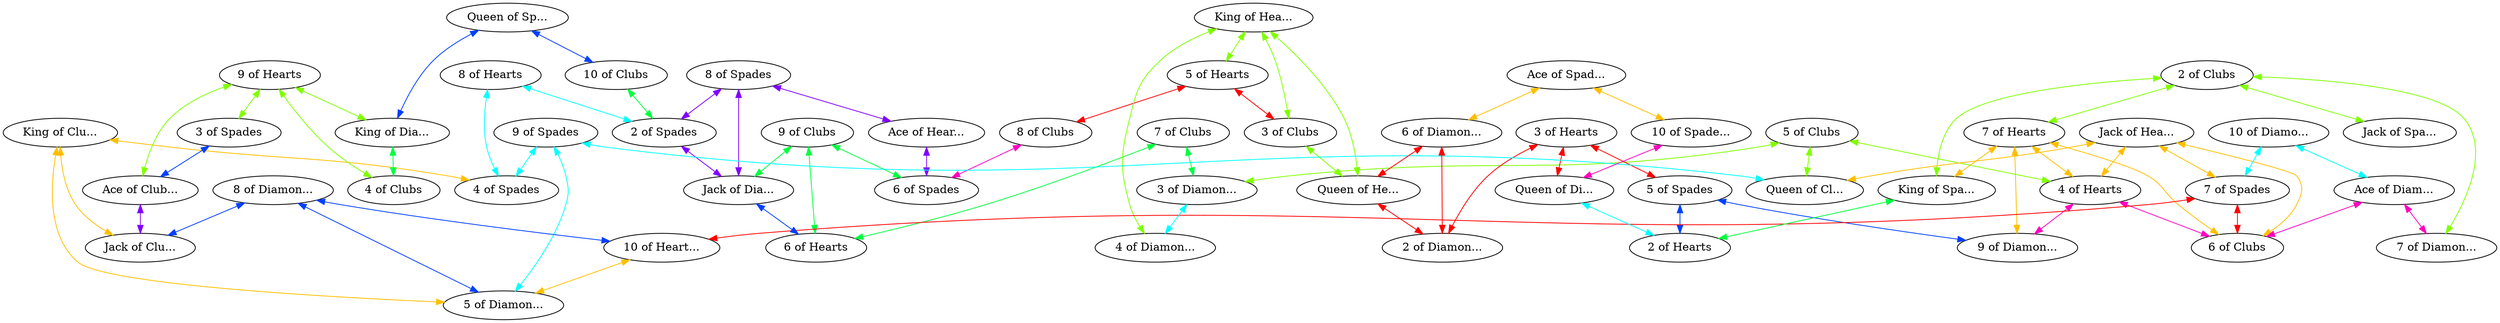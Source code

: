 graph x {
"Ace of Clubs" [pos="0.708333333333333,-2.29166666666667",label="Ace of Club..."]
"2 of Clubs" [pos="1.94444444444444,-7.18055555555556",label="2 of Clubs"]
"3 of Clubs" [pos="6.91666666666667,-4.54166666666667",label="3 of Clubs"]
"4 of Clubs" [pos="2.18055555555556,-1.83333333333333",label="4 of Clubs"]
"5 of Clubs" [pos="3.19444444444444,-4.56944444444444",label="5 of Clubs"]
"6 of Clubs" [pos="1.41666666666667,-5.90277777777778",label="6 of Clubs"]
"7 of Clubs" [pos="4.34722222222222,-4.19444444444444",label="7 of Clubs"]
"8 of Clubs" [pos="5.47222222222222,-3.69444444444444",label="8 of Clubs"]
"9 of Clubs" [pos="4.79166666666667,-3.01388888888889",label="9 of Clubs"]
"10 of Clubs" [pos="3.68055555555556,-1.75",label="10 of Clubs"]
"Jack of Clubs" [pos="0.541666666666667,-2.90277777777778",label="Jack of Clu..."]
"Queen of Clubs" [pos="2.30555555555556,-4.20833333333333",label="Queen of Cl..."]
"King of Clubs" [pos="1.54166666666667,-2.94444444444444",label="King of Clu..."]
"Ace of Hearts" [pos="5.15277777777778,-2.36111111111111",label="Ace of Hear..."]
"2 of Hearts" [pos="4.16666666666667,-7.27777777777778",label="2 of Hearts"]
"3 of Hearts" [pos="5.40277777777778,-5.95833333333333",label="3 of Hearts"]
"4 of Hearts" [pos="2.44444444444444,-5.18055555555556",label="4 of Hearts"]
"5 of Hearts" [pos="6.31944444444444,-3.86111111111111",label="5 of Hearts"]
"6 of Hearts" [pos="4.05555555555556,-3.48611111111111",label="6 of Hearts"]
"7 of Hearts" [pos="2.375,-6.04166666666667",label="7 of Hearts"]
"8 of Hearts" [pos="3.25,-2.91666666666667",label="8 of Hearts"]
"9 of Hearts" [pos="1.54166666666667,-2.18055555555556",label="9 of Hearts"]
"10 of Hearts" [pos="0.486111111111111,-4.20833333333333",label="10 of Heart..."]
"Jack of Hearts" [pos="1.75,-4.875",label="Jack of Hea..."]
"Queen of Hearts" [pos="6.81944444444444,-5.25",label="Queen of He..."]
"King of Hearts" [pos="5.88888888888889,-4.5",label="King of Hea..."]
"Ace of Spades" [pos="7.31944444444444,-7.02777777777778",label="Ace of Spad..."]
"2 of Spades" [pos="3.52777777777778,-2.34722222222222",label="2 of Spades"]
"3 of Spades" [pos="0.916666666666667,-1.79166666666667",label="3 of Spades"]
"4 of Spades" [pos="2.44444444444444,-3.08333333333333",label="4 of Spades"]
"5 of Spades" [pos="4.45833333333333,-6.06944444444444",label="5 of Spades"]
"6 of Spades" [pos="5.58333333333333,-2.97222222222222",label="6 of Spades"]
"7 of Spades" [pos="0.875,-5.01388888888889",label="7 of Spades"]
"8 of Spades" [pos="4.38888888888889,-2.15277777777778",label="8 of Spades"]
"9 of Spades" [pos="2.27777777777778,-3.61111111111111",label="9 of Spades"]
"10 of Spades" [pos="6.375,-7.61111111111111",label="10 of Spade..."]
"Jack of Spades" [pos="2.63888888888889,-8.125",label="Jack of Spa..."]
"Queen of Spades" [pos="2.97222222222222,-1.90277777777778",label="Queen of Sp..."]
"King of Spades" [pos="2.98611111111111,-6.875",label="King of Spa..."]
"Ace of Diamonds" [pos="0.708333333333333,-6.95833333333333",label="Ace of Diam..."]
"2 of Diamonds" [pos="6.47222222222222,-6.15277777777778",label="2 of Diamon..."]
"3 of Diamonds" [pos="4.13888888888889,-4.83333333333333",label="3 of Diamon..."]
"4 of Diamonds" [pos="5.11111111111111,-4.875",label="4 of Diamon..."]
"5 of Diamonds" [pos="1.36111111111111,-3.73611111111111",label="5 of Diamon..."]
"6 of Diamonds" [pos="7.59722222222222,-6.11111111111111",label="6 of Diamon..."]
"7 of Diamonds" [pos="0.986111111111111,-8.09722222222222",label="7 of Diamon..."]
"8 of Diamonds" [pos="0.569444444444444,-3.5",label="8 of Diamon..."]
"9 of Diamonds" [pos="3.34722222222222,-5.68055555555556",label="9 of Diamon..."]
"10 of Diamonds" [pos="0.347222222222222,-5.91666666666667",label="10 of Diamo..."]
"Jack of Diamonds" [pos="4.09722222222222,-2.73611111111111",label="Jack of Dia..."]
"Queen of Diamonds" [pos="5.33333333333333,-7.15277777777778",label="Queen of Di..."]
"King of Diamonds" [pos="2.30555555555556,-2.36111111111111",label="King of Dia..."]
"Ace of Spades" -- "10 of Spades" [dir="both",color="0.125,1,1"]
"Ace of Spades" -- "6 of Diamonds" [dir="both",color="0.125,1,1"]
"9 of Hearts" -- "Ace of Clubs" [dir="both",color="0.25,1,1"]
"9 of Hearts" -- "King of Diamonds" [dir="both",color="0.25,1,1"]
"9 of Hearts" -- "3 of Spades" [dir="both",color="0.25,1,1"]
"9 of Hearts" -- "4 of Clubs" [dir="both",color="0.25,1,1"]
"9 of Clubs" -- "Jack of Diamonds" [dir="both",color="0.375,1,1"]
"9 of Clubs" -- "6 of Hearts" [dir="both",color="0.375,1,1"]
"9 of Clubs" -- "6 of Spades" [dir="both",color="0.375,1,1"]
"10 of Diamonds" -- "Ace of Diamonds" [dir="both",color="0.5,1,1"]
"10 of Diamonds" -- "7 of Spades" [dir="both",color="0.5,1,1"]
"Queen of Spades" -- "10 of Clubs" [dir="both",color="0.625,1,1"]
"Queen of Spades" -- "King of Diamonds" [dir="both",color="0.625,1,1"]
"8 of Spades" -- "Jack of Diamonds" [dir="both",color="0.75,1,1"]
"8 of Spades" -- "Ace of Hearts" [dir="both",color="0.75,1,1"]
"8 of Spades" -- "2 of Spades" [dir="both",color="0.75,1,1"]
"10 of Spades" -- "Queen of Diamonds" [dir="both",color="0.875,1,1"]
"3 of Hearts" -- "5 of Spades" [dir="both",color="1,1,1"]
"3 of Hearts" -- "Queen of Diamonds" [dir="both",color="1,1,1"]
"3 of Hearts" -- "2 of Diamonds" [dir="both",color="1,1,1"]
"Jack of Hearts" -- "7 of Spades" [dir="both",color="0.125,1,1"]
"Jack of Hearts" -- "4 of Hearts" [dir="both",color="0.125,1,1"]
"Jack of Hearts" -- "Queen of Clubs" [dir="both",color="0.125,1,1"]
"Jack of Hearts" -- "6 of Clubs" [dir="both",color="0.125,1,1"]
"5 of Clubs" -- "3 of Diamonds" [dir="both",color="0.25,1,1"]
"5 of Clubs" -- "4 of Hearts" [dir="both",color="0.25,1,1"]
"5 of Clubs" -- "Queen of Clubs" [dir="both",color="0.25,1,1"]
"10 of Clubs" -- "2 of Spades" [dir="both",color="0.375,1,1"]
"8 of Hearts" -- "4 of Spades" [dir="both",color="0.5,1,1"]
"8 of Hearts" -- "2 of Spades" [dir="both",color="0.5,1,1"]
"3 of Spades" -- "Ace of Clubs" [dir="both",color="0.625,1,1"]
"2 of Spades" -- "Jack of Diamonds" [dir="both",color="0.75,1,1"]
"Ace of Diamonds" -- "7 of Diamonds" [dir="both",color="0.875,1,1"]
"Ace of Diamonds" -- "6 of Clubs" [dir="both",color="0.875,1,1"]
"7 of Spades" -- "10 of Hearts" [dir="both",color="1,1,1"]
"7 of Spades" -- "6 of Clubs" [dir="both",color="1,1,1"]
"King of Clubs" -- "5 of Diamonds" [dir="both",color="0.125,1,1"]
"King of Clubs" -- "Jack of Clubs" [dir="both",color="0.125,1,1"]
"King of Clubs" -- "4 of Spades" [dir="both",color="0.125,1,1"]
"2 of Clubs" -- "Jack of Spades" [dir="both",color="0.25,1,1"]
"2 of Clubs" -- "7 of Hearts" [dir="both",color="0.25,1,1"]
"2 of Clubs" -- "King of Spades" [dir="both",color="0.25,1,1"]
"2 of Clubs" -- "7 of Diamonds" [dir="both",color="0.25,1,1"]
"King of Diamonds" -- "4 of Clubs" [dir="both",color="0.375,1,1"]
"Queen of Diamonds" -- "2 of Hearts" [dir="both",color="0.5,1,1"]
"8 of Diamonds" -- "5 of Diamonds" [dir="both",color="0.625,1,1"]
"8 of Diamonds" -- "10 of Hearts" [dir="both",color="0.625,1,1"]
"8 of Diamonds" -- "Jack of Clubs" [dir="both",color="0.625,1,1"]
"Ace of Clubs" -- "Jack of Clubs" [dir="both",color="0.75,1,1"]
"6 of Diamonds" -- "Queen of Hearts" [dir="both",color="1,1,1"]
"6 of Diamonds" -- "2 of Diamonds" [dir="both",color="1,1,1"]
"7 of Hearts" -- "4 of Hearts" [dir="both",color="0.125,1,1"]
"7 of Hearts" -- "King of Spades" [dir="both",color="0.125,1,1"]
"7 of Hearts" -- "9 of Diamonds" [dir="both",color="0.125,1,1"]
"7 of Hearts" -- "6 of Clubs" [dir="both",color="0.125,1,1"]
"King of Hearts" -- "Queen of Hearts" [dir="both",color="0.25,1,1"]
"King of Hearts" -- "5 of Hearts" [dir="both",color="0.25,1,1"]
"King of Hearts" -- "4 of Diamonds" [dir="both",color="0.25,1,1"]
"King of Hearts" -- "3 of Clubs" [dir="both",color="0.25,1,1"]
"7 of Clubs" -- "3 of Diamonds" [dir="both",color="0.375,1,1"]
"7 of Clubs" -- "6 of Hearts" [dir="both",color="0.375,1,1"]
"3 of Diamonds" -- "4 of Diamonds" [dir="both",color="0.5,1,1"]
"5 of Spades" -- "9 of Diamonds" [dir="both",color="0.625,1,1"]
"5 of Spades" -- "2 of Hearts" [dir="both",color="0.625,1,1"]
"Ace of Hearts" -- "6 of Spades" [dir="both",color="0.75,1,1"]
"4 of Hearts" -- "9 of Diamonds" [dir="both",color="0.875,1,1"]
"4 of Hearts" -- "6 of Clubs" [dir="both",color="0.875,1,1"]
"5 of Hearts" -- "8 of Clubs" [dir="both",color="1,1,1"]
"5 of Hearts" -- "3 of Clubs" [dir="both",color="1,1,1"]
"10 of Hearts" -- "5 of Diamonds" [dir="both",color="0.125,1,1"]
"3 of Clubs" -- "Queen of Hearts" [dir="both",color="0.25,1,1"]
"King of Spades" -- "2 of Hearts" [dir="both",color="0.375,1,1"]
"9 of Spades" -- "5 of Diamonds" [dir="both",color="0.5,1,1"]
"9 of Spades" -- "4 of Spades" [dir="both",color="0.5,1,1"]
"9 of Spades" -- "Queen of Clubs" [dir="both",color="0.5,1,1"]
"Jack of Diamonds" -- "6 of Hearts" [dir="both",color="0.625,1,1"]
"8 of Clubs" -- "6 of Spades" [dir="both",color="0.875,1,1"]
"Queen of Hearts" -- "2 of Diamonds" [dir="both",color="1,1,1"]
}
